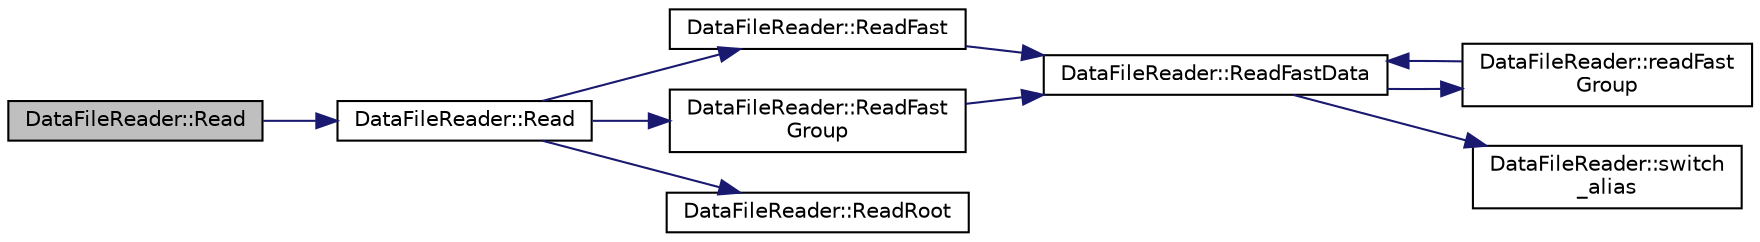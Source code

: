 digraph "DataFileReader::Read"
{
 // LATEX_PDF_SIZE
  edge [fontname="Helvetica",fontsize="10",labelfontname="Helvetica",labelfontsize="10"];
  node [fontname="Helvetica",fontsize="10",shape=record];
  rankdir="LR";
  Node1 [label="DataFileReader::Read",height=0.2,width=0.4,color="black", fillcolor="grey75", style="filled", fontcolor="black",tooltip=" "];
  Node1 -> Node2 [color="midnightblue",fontsize="10",style="solid",fontname="Helvetica"];
  Node2 [label="DataFileReader::Read",height=0.2,width=0.4,color="black", fillcolor="white", style="filled",URL="$class_data_file_reader.html#ab19c49a704799dcddadaf88b2d4347ff",tooltip=" "];
  Node2 -> Node3 [color="midnightblue",fontsize="10",style="solid",fontname="Helvetica"];
  Node3 [label="DataFileReader::ReadFast",height=0.2,width=0.4,color="black", fillcolor="white", style="filled",URL="$class_data_file_reader.html#a95d01d90b9d4887da8684b8ffad3c964",tooltip=" "];
  Node3 -> Node4 [color="midnightblue",fontsize="10",style="solid",fontname="Helvetica"];
  Node4 [label="DataFileReader::ReadFastData",height=0.2,width=0.4,color="black", fillcolor="white", style="filled",URL="$class_data_file_reader.html#a36d62f5aa4f75cbdd2bc011edbcf38bc",tooltip=" "];
  Node4 -> Node5 [color="midnightblue",fontsize="10",style="solid",fontname="Helvetica"];
  Node5 [label="DataFileReader::readFast\lGroup",height=0.2,width=0.4,color="black", fillcolor="white", style="filled",URL="$class_data_file_reader.html#afe2267bba9c1cd6f63740f232b00e4bf",tooltip=" "];
  Node5 -> Node4 [color="midnightblue",fontsize="10",style="solid",fontname="Helvetica"];
  Node4 -> Node6 [color="midnightblue",fontsize="10",style="solid",fontname="Helvetica"];
  Node6 [label="DataFileReader::switch\l_alias",height=0.2,width=0.4,color="black", fillcolor="white", style="filled",URL="$class_data_file_reader.html#af7fc75a8dd63587c9ad7d45546194a0d",tooltip=" "];
  Node2 -> Node7 [color="midnightblue",fontsize="10",style="solid",fontname="Helvetica"];
  Node7 [label="DataFileReader::ReadFast\lGroup",height=0.2,width=0.4,color="black", fillcolor="white", style="filled",URL="$class_data_file_reader.html#a1abd3ec4b3d81ec14e71bc969dea1035",tooltip=" "];
  Node7 -> Node4 [color="midnightblue",fontsize="10",style="solid",fontname="Helvetica"];
  Node2 -> Node8 [color="midnightblue",fontsize="10",style="solid",fontname="Helvetica"];
  Node8 [label="DataFileReader::ReadRoot",height=0.2,width=0.4,color="black", fillcolor="white", style="filled",URL="$class_data_file_reader.html#aaf456b672dccdf6bc67513301cf09dae",tooltip=" "];
}
